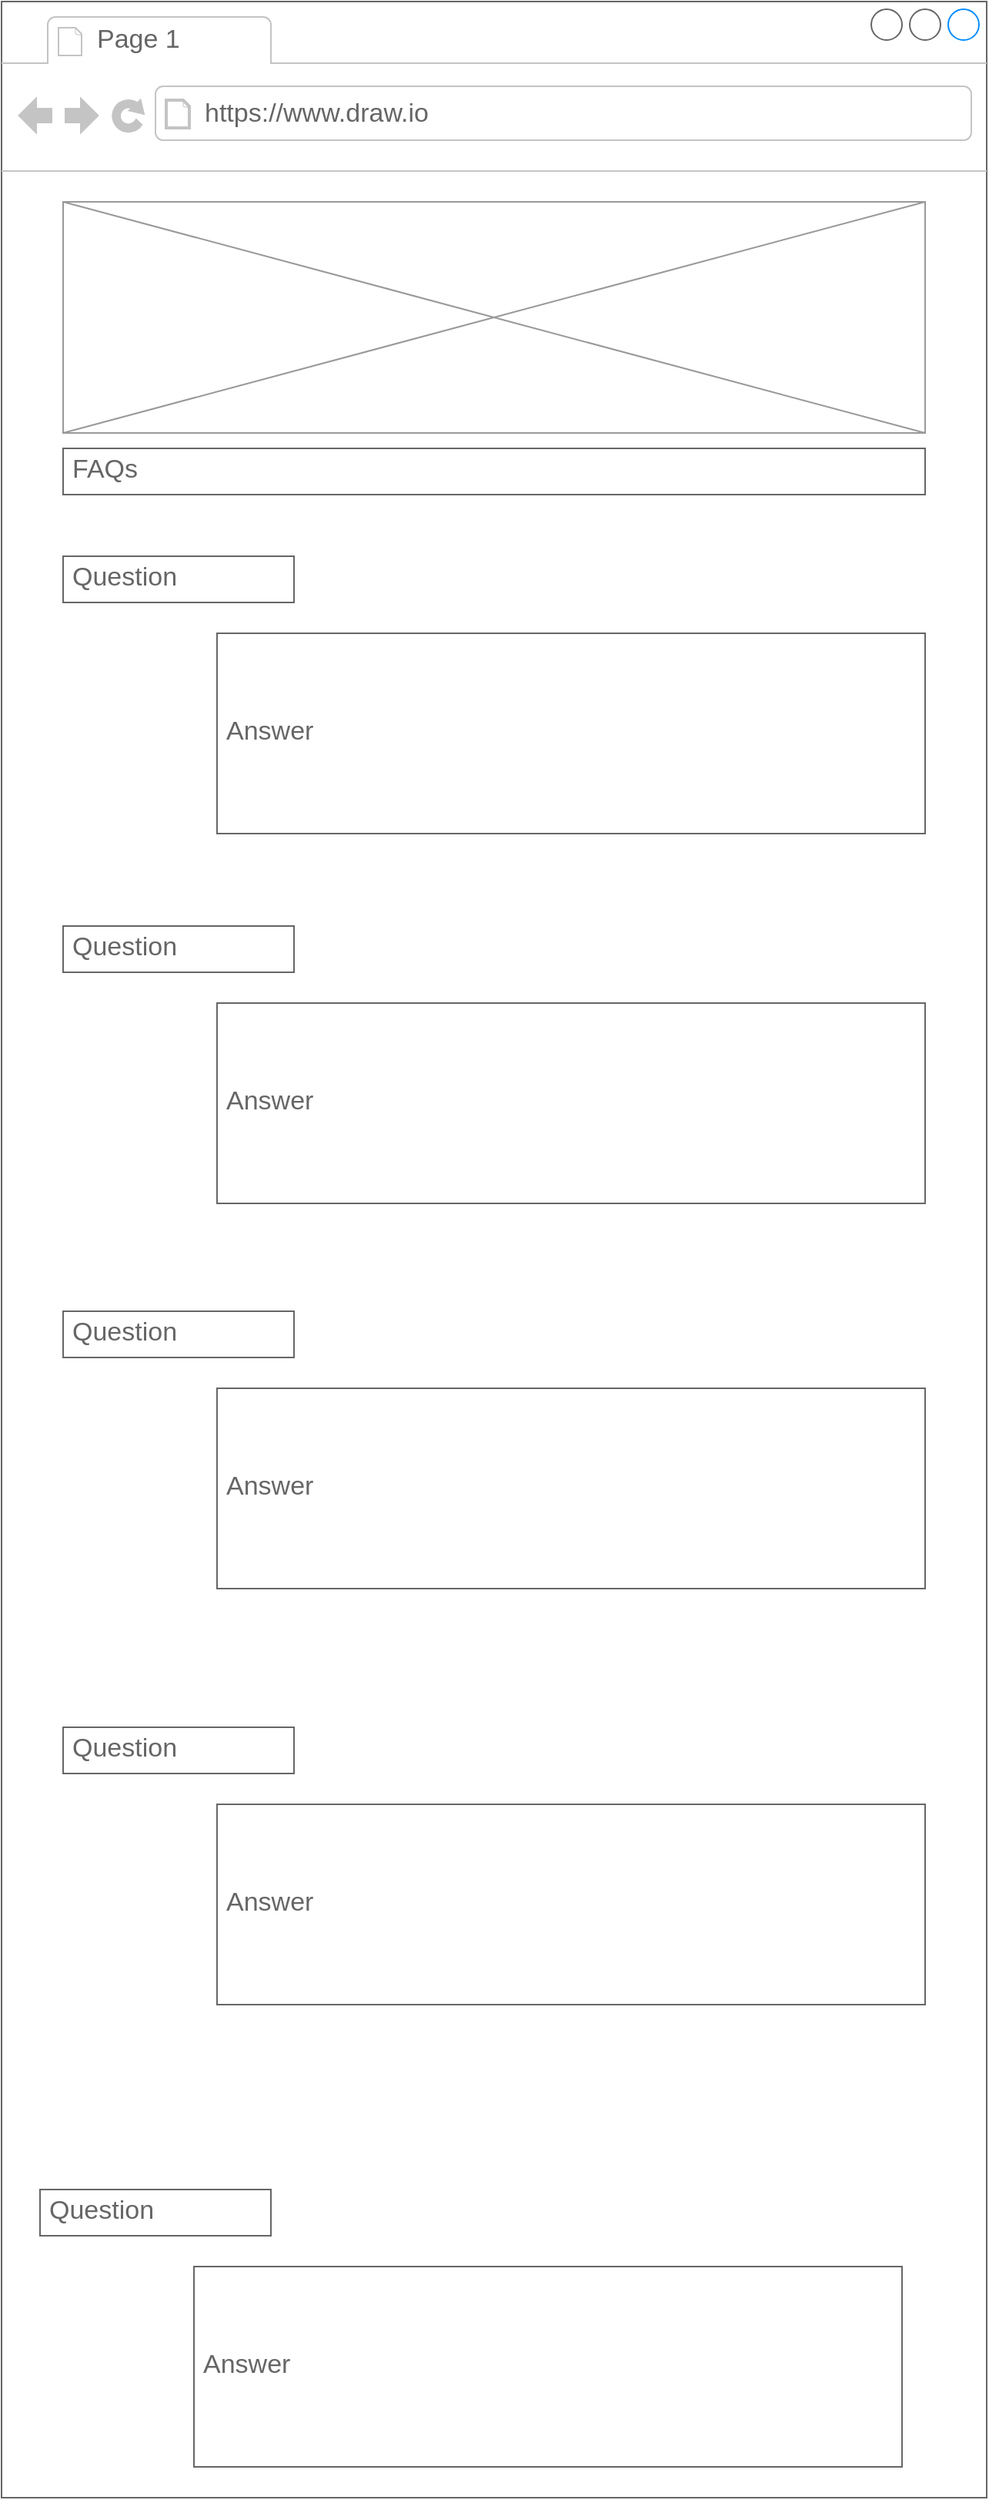 <mxfile version="20.3.0" type="device"><diagram id="yLdBROKBd_NVcyLX9hFw" name="Page-1"><mxGraphModel dx="1038" dy="641" grid="1" gridSize="10" guides="1" tooltips="1" connect="1" arrows="1" fold="1" page="1" pageScale="1" pageWidth="850" pageHeight="1100" math="0" shadow="0"><root><mxCell id="0"/><mxCell id="1" parent="0"/><mxCell id="kVS9HqaZIbIEaCvLdfrb-1" value="" style="strokeWidth=1;shadow=0;dashed=0;align=center;html=1;shape=mxgraph.mockup.containers.browserWindow;rSize=0;strokeColor=#666666;strokeColor2=#008cff;strokeColor3=#c4c4c4;mainText=,;recursiveResize=0;" parent="1" vertex="1"><mxGeometry x="120" y="40" width="640" height="1620" as="geometry"/></mxCell><mxCell id="kVS9HqaZIbIEaCvLdfrb-2" value="Page 1" style="strokeWidth=1;shadow=0;dashed=0;align=center;html=1;shape=mxgraph.mockup.containers.anchor;fontSize=17;fontColor=#666666;align=left;" parent="kVS9HqaZIbIEaCvLdfrb-1" vertex="1"><mxGeometry x="60" y="12" width="110" height="26" as="geometry"/></mxCell><mxCell id="kVS9HqaZIbIEaCvLdfrb-3" value="https://www.draw.io" style="strokeWidth=1;shadow=0;dashed=0;align=center;html=1;shape=mxgraph.mockup.containers.anchor;rSize=0;fontSize=17;fontColor=#666666;align=left;" parent="kVS9HqaZIbIEaCvLdfrb-1" vertex="1"><mxGeometry x="130" y="60" width="250" height="26" as="geometry"/></mxCell><mxCell id="kVS9HqaZIbIEaCvLdfrb-4" value="" style="verticalLabelPosition=bottom;shadow=0;dashed=0;align=center;html=1;verticalAlign=top;strokeWidth=1;shape=mxgraph.mockup.graphics.simpleIcon;strokeColor=#999999;" parent="kVS9HqaZIbIEaCvLdfrb-1" vertex="1"><mxGeometry x="40" y="130" width="560" height="150" as="geometry"/></mxCell><mxCell id="kVS9HqaZIbIEaCvLdfrb-5" value="FAQs" style="strokeWidth=1;shadow=0;dashed=0;align=center;html=1;shape=mxgraph.mockup.text.textBox;fontColor=#666666;align=left;fontSize=17;spacingLeft=4;spacingTop=-3;strokeColor=#666666;mainText=" parent="kVS9HqaZIbIEaCvLdfrb-1" vertex="1"><mxGeometry x="40" y="290" width="560" height="30" as="geometry"/></mxCell><mxCell id="kVS9HqaZIbIEaCvLdfrb-6" value="Question" style="strokeWidth=1;shadow=0;dashed=0;align=center;html=1;shape=mxgraph.mockup.text.textBox;fontColor=#666666;align=left;fontSize=17;spacingLeft=4;spacingTop=-3;strokeColor=#666666;mainText=" parent="kVS9HqaZIbIEaCvLdfrb-1" vertex="1"><mxGeometry x="40" y="360" width="150" height="30" as="geometry"/></mxCell><mxCell id="kVS9HqaZIbIEaCvLdfrb-7" value="Answer" style="strokeWidth=1;shadow=0;dashed=0;align=center;html=1;shape=mxgraph.mockup.text.textBox;fontColor=#666666;align=left;fontSize=17;spacingLeft=4;spacingTop=-3;strokeColor=#666666;mainText=" parent="kVS9HqaZIbIEaCvLdfrb-1" vertex="1"><mxGeometry x="140" y="410" width="460" height="130" as="geometry"/></mxCell><mxCell id="kVS9HqaZIbIEaCvLdfrb-8" value="Question" style="strokeWidth=1;shadow=0;dashed=0;align=center;html=1;shape=mxgraph.mockup.text.textBox;fontColor=#666666;align=left;fontSize=17;spacingLeft=4;spacingTop=-3;strokeColor=#666666;mainText=" parent="kVS9HqaZIbIEaCvLdfrb-1" vertex="1"><mxGeometry x="40" y="600" width="150" height="30" as="geometry"/></mxCell><mxCell id="kVS9HqaZIbIEaCvLdfrb-9" value="Answer" style="strokeWidth=1;shadow=0;dashed=0;align=center;html=1;shape=mxgraph.mockup.text.textBox;fontColor=#666666;align=left;fontSize=17;spacingLeft=4;spacingTop=-3;strokeColor=#666666;mainText=" parent="kVS9HqaZIbIEaCvLdfrb-1" vertex="1"><mxGeometry x="140" y="650" width="460" height="130" as="geometry"/></mxCell><mxCell id="kVS9HqaZIbIEaCvLdfrb-10" value="Question" style="strokeWidth=1;shadow=0;dashed=0;align=center;html=1;shape=mxgraph.mockup.text.textBox;fontColor=#666666;align=left;fontSize=17;spacingLeft=4;spacingTop=-3;strokeColor=#666666;mainText=" parent="kVS9HqaZIbIEaCvLdfrb-1" vertex="1"><mxGeometry x="40" y="850" width="150" height="30" as="geometry"/></mxCell><mxCell id="kVS9HqaZIbIEaCvLdfrb-11" value="Answer" style="strokeWidth=1;shadow=0;dashed=0;align=center;html=1;shape=mxgraph.mockup.text.textBox;fontColor=#666666;align=left;fontSize=17;spacingLeft=4;spacingTop=-3;strokeColor=#666666;mainText=" parent="kVS9HqaZIbIEaCvLdfrb-1" vertex="1"><mxGeometry x="140" y="900" width="460" height="130" as="geometry"/></mxCell><mxCell id="kVS9HqaZIbIEaCvLdfrb-12" value="Question" style="strokeWidth=1;shadow=0;dashed=0;align=center;html=1;shape=mxgraph.mockup.text.textBox;fontColor=#666666;align=left;fontSize=17;spacingLeft=4;spacingTop=-3;strokeColor=#666666;mainText=" parent="kVS9HqaZIbIEaCvLdfrb-1" vertex="1"><mxGeometry x="40" y="1120" width="150" height="30" as="geometry"/></mxCell><mxCell id="kVS9HqaZIbIEaCvLdfrb-13" value="Answer" style="strokeWidth=1;shadow=0;dashed=0;align=center;html=1;shape=mxgraph.mockup.text.textBox;fontColor=#666666;align=left;fontSize=17;spacingLeft=4;spacingTop=-3;strokeColor=#666666;mainText=" parent="kVS9HqaZIbIEaCvLdfrb-1" vertex="1"><mxGeometry x="140" y="1170" width="460" height="130" as="geometry"/></mxCell><mxCell id="kVS9HqaZIbIEaCvLdfrb-14" value="Question" style="strokeWidth=1;shadow=0;dashed=0;align=center;html=1;shape=mxgraph.mockup.text.textBox;fontColor=#666666;align=left;fontSize=17;spacingLeft=4;spacingTop=-3;strokeColor=#666666;mainText=" parent="kVS9HqaZIbIEaCvLdfrb-1" vertex="1"><mxGeometry x="25" y="1420" width="150" height="30" as="geometry"/></mxCell><mxCell id="kVS9HqaZIbIEaCvLdfrb-15" value="Answer" style="strokeWidth=1;shadow=0;dashed=0;align=center;html=1;shape=mxgraph.mockup.text.textBox;fontColor=#666666;align=left;fontSize=17;spacingLeft=4;spacingTop=-3;strokeColor=#666666;mainText=" parent="kVS9HqaZIbIEaCvLdfrb-1" vertex="1"><mxGeometry x="125" y="1470" width="460" height="130" as="geometry"/></mxCell></root></mxGraphModel></diagram></mxfile>